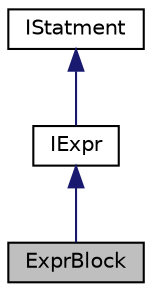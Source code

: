 digraph "ExprBlock"
{
 // LATEX_PDF_SIZE
  edge [fontname="Helvetica",fontsize="10",labelfontname="Helvetica",labelfontsize="10"];
  node [fontname="Helvetica",fontsize="10",shape=record];
  Node1 [label="ExprBlock",height=0.2,width=0.4,color="black", fillcolor="grey75", style="filled", fontcolor="black",tooltip=" "];
  Node2 -> Node1 [dir="back",color="midnightblue",fontsize="10",style="solid",fontname="Helvetica"];
  Node2 [label="IExpr",height=0.2,width=0.4,color="black", fillcolor="white", style="filled",URL="$class_i_expr.html",tooltip="IExpr Base class for expressions."];
  Node3 -> Node2 [dir="back",color="midnightblue",fontsize="10",style="solid",fontname="Helvetica"];
  Node3 [label="IStatment",height=0.2,width=0.4,color="black", fillcolor="white", style="filled",URL="$class_i_statment.html",tooltip=" "];
}
